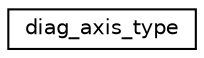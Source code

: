 digraph "Graphical Class Hierarchy"
{
 // INTERACTIVE_SVG=YES
 // LATEX_PDF_SIZE
  edge [fontname="Helvetica",fontsize="10",labelfontname="Helvetica",labelfontsize="10"];
  node [fontname="Helvetica",fontsize="10",shape=record];
  rankdir="LR";
  Node0 [label="diag_axis_type",height=0.2,width=0.4,color="black", fillcolor="white", style="filled",URL="$structdiag__data__mod_1_1diag__axis__type.html",tooltip="Type to hold the diagnostic axis description."];
}
